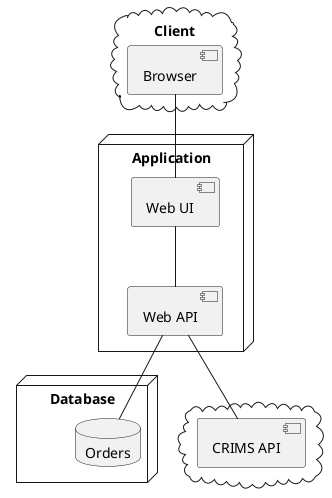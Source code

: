 @startuml

cloud Client {
    component Browser
}

node Application {
    component WebUI AS "Web UI"
    component WebAPI AS "Web API"
}

node Database {
    database Orders
}

cloud {
    component CRIMS_API AS "CRIMS API"
}

Browser -- WebUI
WebAPI -- Orders
WebAPI -- CRIMS_API
WebUI -- WebAPI

@enduml